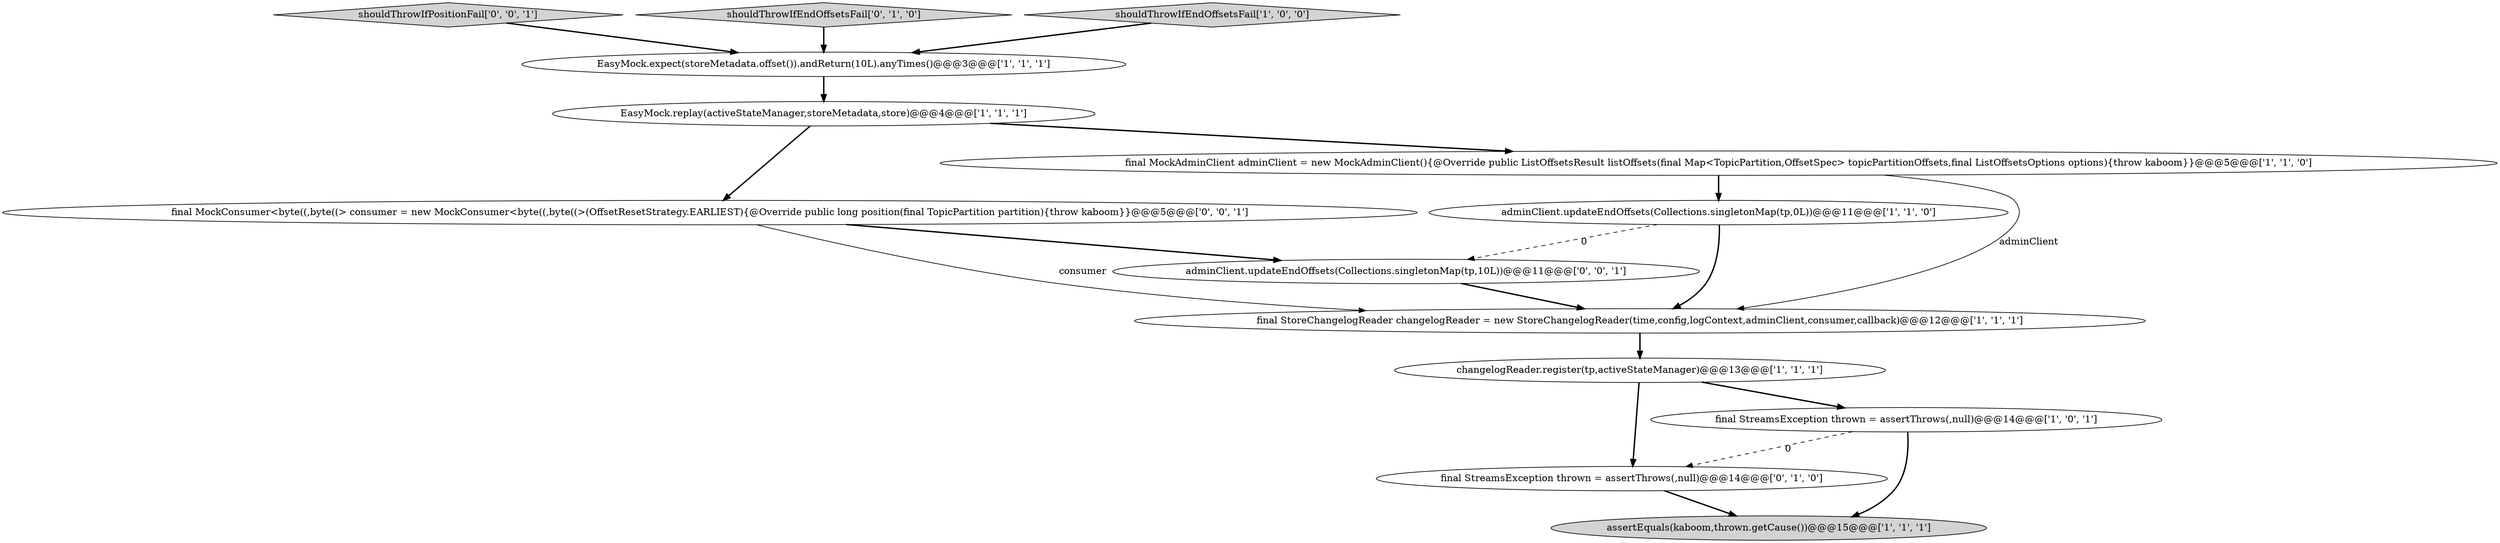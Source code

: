 digraph {
1 [style = filled, label = "EasyMock.expect(storeMetadata.offset()).andReturn(10L).anyTimes()@@@3@@@['1', '1', '1']", fillcolor = white, shape = ellipse image = "AAA0AAABBB1BBB"];
4 [style = filled, label = "changelogReader.register(tp,activeStateManager)@@@13@@@['1', '1', '1']", fillcolor = white, shape = ellipse image = "AAA0AAABBB1BBB"];
9 [style = filled, label = "final StreamsException thrown = assertThrows(,null)@@@14@@@['0', '1', '0']", fillcolor = white, shape = ellipse image = "AAA1AAABBB2BBB"];
11 [style = filled, label = "final MockConsumer<byte((,byte((> consumer = new MockConsumer<byte((,byte((>(OffsetResetStrategy.EARLIEST){@Override public long position(final TopicPartition partition){throw kaboom}}@@@5@@@['0', '0', '1']", fillcolor = white, shape = ellipse image = "AAA0AAABBB3BBB"];
2 [style = filled, label = "final MockAdminClient adminClient = new MockAdminClient(){@Override public ListOffsetsResult listOffsets(final Map<TopicPartition,OffsetSpec> topicPartitionOffsets,final ListOffsetsOptions options){throw kaboom}}@@@5@@@['1', '1', '0']", fillcolor = white, shape = ellipse image = "AAA0AAABBB1BBB"];
8 [style = filled, label = "final StreamsException thrown = assertThrows(,null)@@@14@@@['1', '0', '1']", fillcolor = white, shape = ellipse image = "AAA0AAABBB1BBB"];
5 [style = filled, label = "final StoreChangelogReader changelogReader = new StoreChangelogReader(time,config,logContext,adminClient,consumer,callback)@@@12@@@['1', '1', '1']", fillcolor = white, shape = ellipse image = "AAA0AAABBB1BBB"];
12 [style = filled, label = "adminClient.updateEndOffsets(Collections.singletonMap(tp,10L))@@@11@@@['0', '0', '1']", fillcolor = white, shape = ellipse image = "AAA0AAABBB3BBB"];
13 [style = filled, label = "shouldThrowIfPositionFail['0', '0', '1']", fillcolor = lightgray, shape = diamond image = "AAA0AAABBB3BBB"];
7 [style = filled, label = "adminClient.updateEndOffsets(Collections.singletonMap(tp,0L))@@@11@@@['1', '1', '0']", fillcolor = white, shape = ellipse image = "AAA0AAABBB1BBB"];
0 [style = filled, label = "assertEquals(kaboom,thrown.getCause())@@@15@@@['1', '1', '1']", fillcolor = lightgray, shape = ellipse image = "AAA0AAABBB1BBB"];
10 [style = filled, label = "shouldThrowIfEndOffsetsFail['0', '1', '0']", fillcolor = lightgray, shape = diamond image = "AAA0AAABBB2BBB"];
6 [style = filled, label = "EasyMock.replay(activeStateManager,storeMetadata,store)@@@4@@@['1', '1', '1']", fillcolor = white, shape = ellipse image = "AAA0AAABBB1BBB"];
3 [style = filled, label = "shouldThrowIfEndOffsetsFail['1', '0', '0']", fillcolor = lightgray, shape = diamond image = "AAA0AAABBB1BBB"];
7->5 [style = bold, label=""];
6->11 [style = bold, label=""];
10->1 [style = bold, label=""];
13->1 [style = bold, label=""];
3->1 [style = bold, label=""];
12->5 [style = bold, label=""];
4->8 [style = bold, label=""];
9->0 [style = bold, label=""];
11->12 [style = bold, label=""];
4->9 [style = bold, label=""];
11->5 [style = solid, label="consumer"];
1->6 [style = bold, label=""];
2->5 [style = solid, label="adminClient"];
8->0 [style = bold, label=""];
2->7 [style = bold, label=""];
5->4 [style = bold, label=""];
6->2 [style = bold, label=""];
7->12 [style = dashed, label="0"];
8->9 [style = dashed, label="0"];
}
